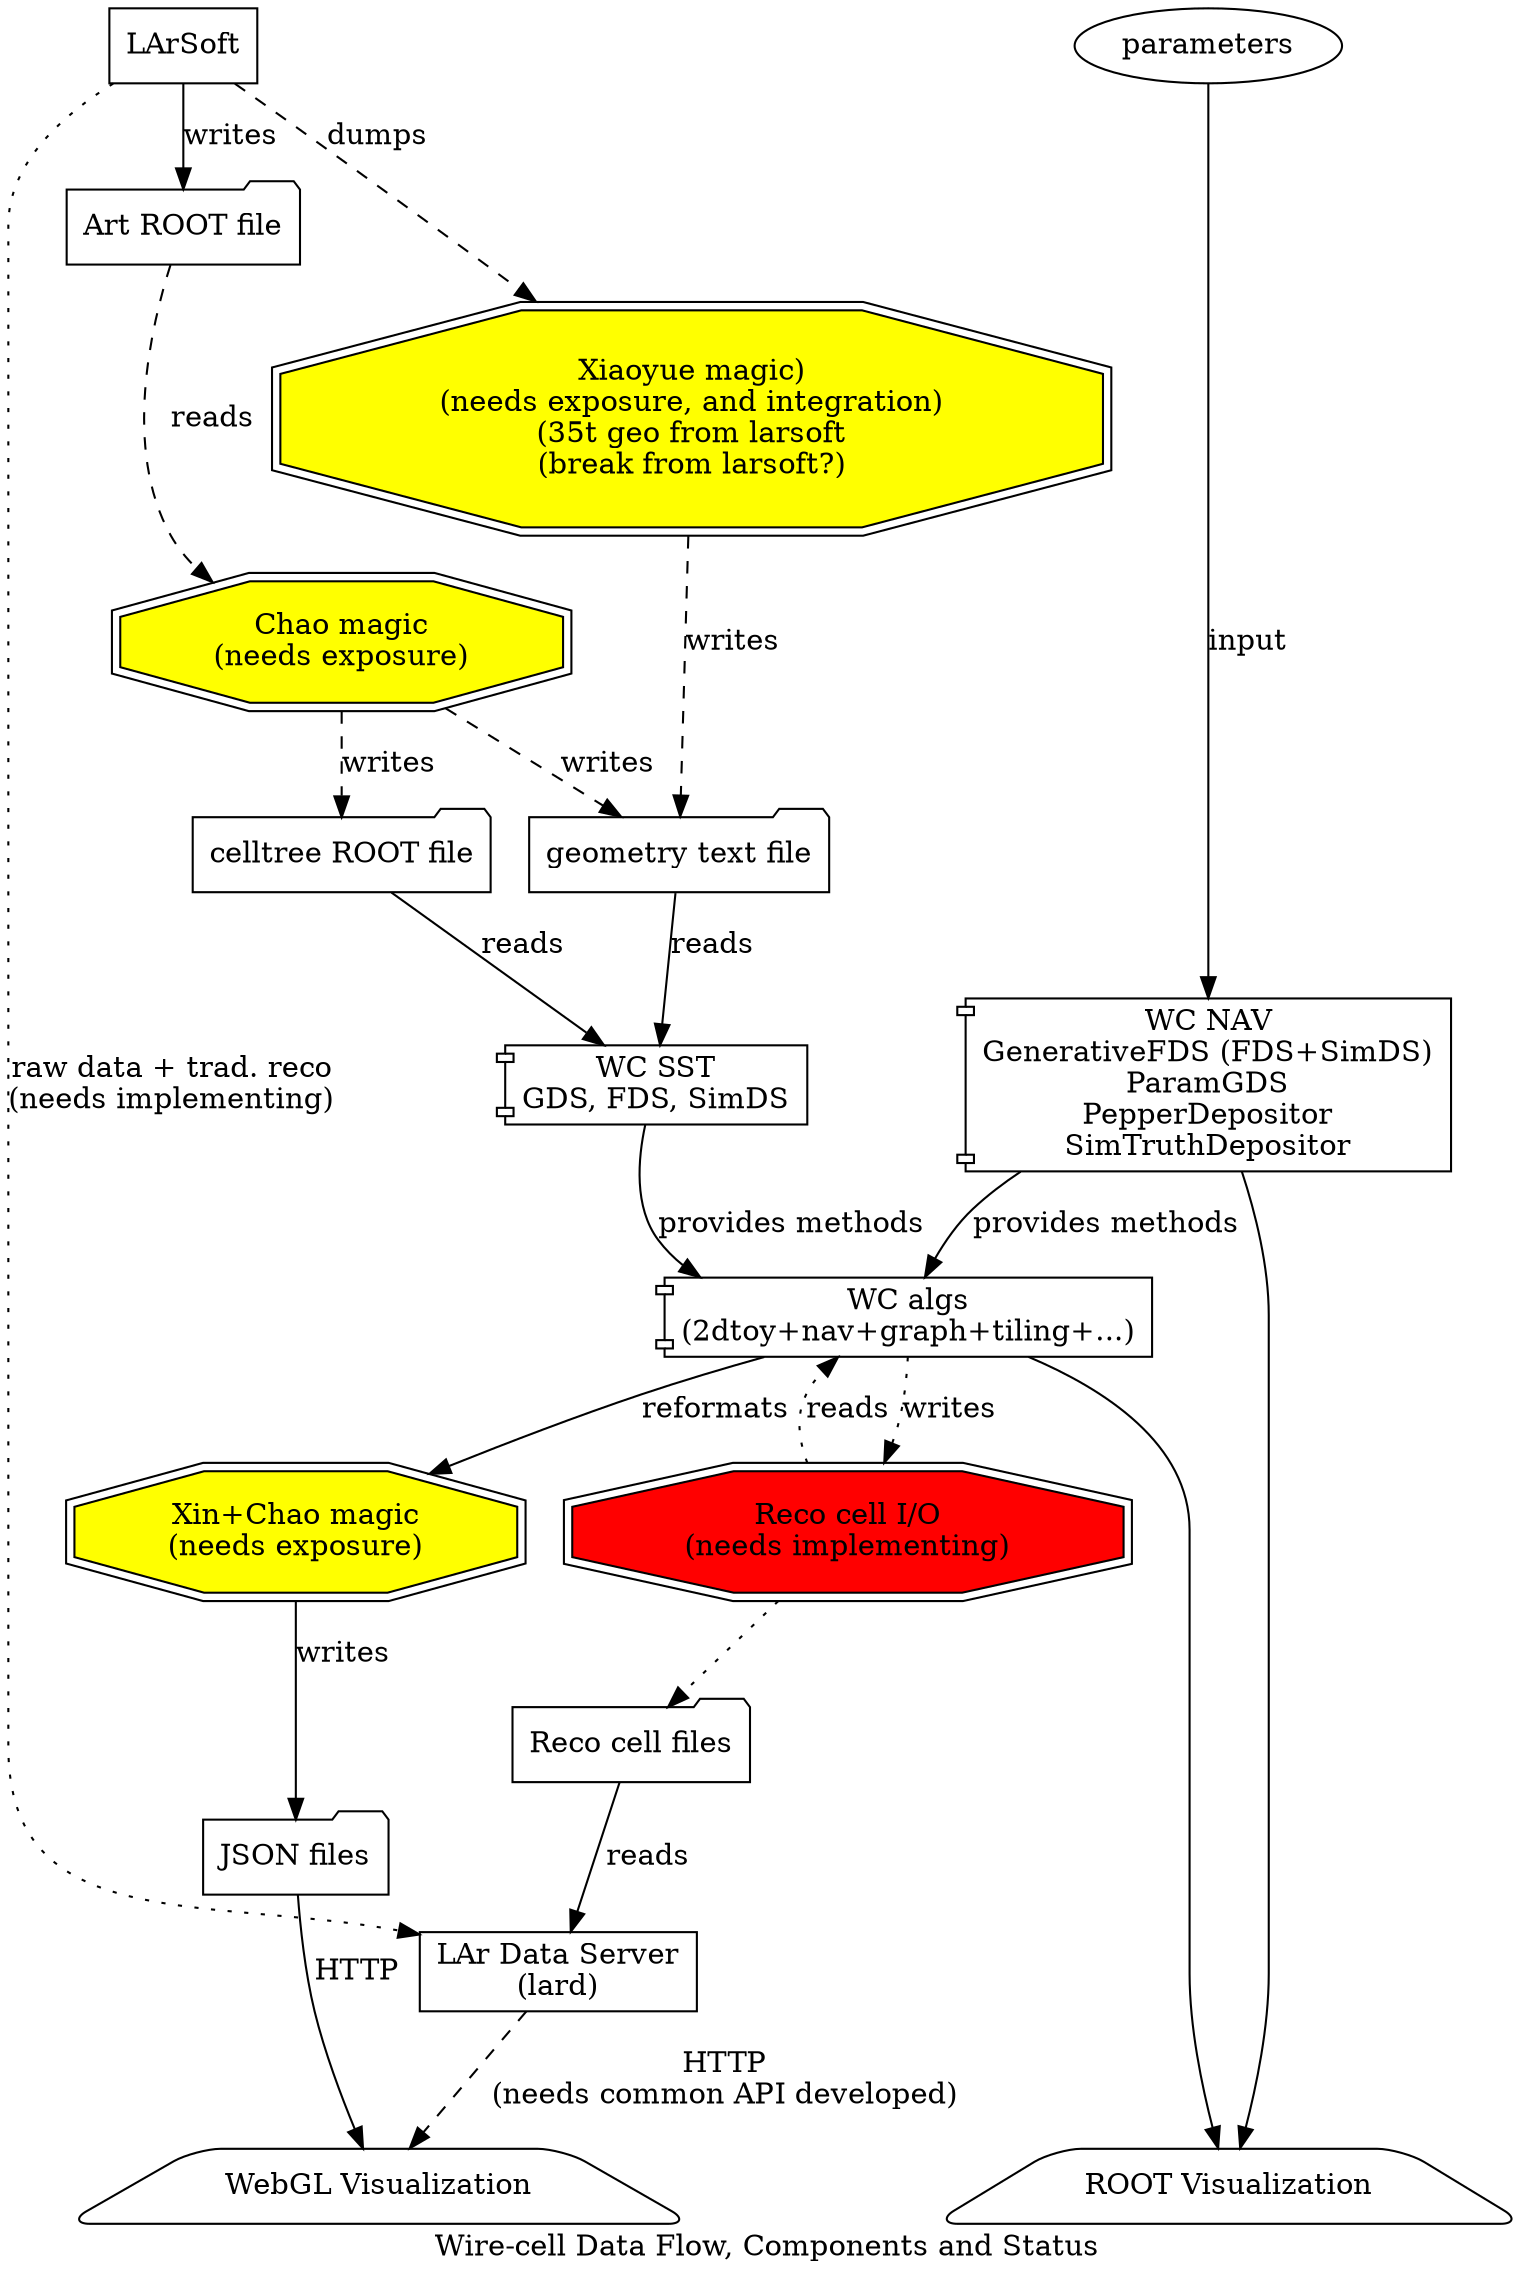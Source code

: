 digraph "G" {
	label="Wire-cell Data Flow, Components and Status";

	larsoft[shape=box,label="LArSoft"];
	larfile[shape=folder, label="Art ROOT file"];
	chao[fillcolor=yellow,style=filled,shape=doubleoctagon,label="Chao magic\n(needs exposure)"];
	xiaoyue[fillcolor=yellow,style=filled,shape=doubleoctagon,label="Xiaoyue magic)\n(needs exposure, and integration)\n(35t geo from larsoft\n(break from larsoft?)"];
	celltree[shape=folder, label="celltree ROOT file"];
	geomfile[shape=folder, label="geometry text file"];
	sst[shape=component,label="WC SST\nGDS, FDS, SimDS"];
	params[shape=ellipse,label="parameters"];
	
	nav[shape=component,label="WC NAV\nGenerativeFDS (FDS+SimDS)\nParamGDS\nPepperDepositor\nSimTruthDepositor"];
	algs[shape=component,label="WC algs\n(2dtoy+nav+graph+tiling+...)"];

	cellio[style=filled,fillcolor=red,shape=doubleoctagon,label="Reco cell I/O\n(needs implementing)"];
	cellfile[shape=folder,label="Reco cell files"];

	xinchao[fillcolor=yellow,style=filled,shape=doubleoctagon,label="Xin+Chao magic\n(needs exposure)"];
	json[shape=folder,label="JSON files"];
	
	lard[shape=box,label="LAr Data Server\n(lard)"];
	disp[style=rounded,shape=trapezium,label="WebGL Visualization"];
	rootvis[style=rounded,shape=trapezium,label="ROOT Visualization"];

	{rank=same; larsoft; params}

	{rank=same; disp; rootvis}

	larsoft->larfile[label="writes"];
	larfile->chao[style="dashed",label="reads"];
	chao->celltree[style="dashed",label="writes"];
	chao->geomfile[style="dashed",label="writes"];
	larsoft->xiaoyue[style=dashed,label="dumps"];
	xiaoyue->geomfile[style=dashed,label="writes"];

	celltree->sst[label="reads"];
	geomfile->sst[label="reads"];
	sst->algs[label="provides methods"];

	params->nav[label="input"];
	nav->algs[label="provides methods"];
	nav->rootvis;

	algs->cellio[style="dotted",label="writes"];
	cellio->algs[style="dotted",label="reads"];
	cellio->cellfile[style="dotted"];
	cellfile->lard[label="reads"];

	lard->disp[style=dashed, label="HTTP\n(needs common API developed)"];
	larsoft->lard[style=dotted, label="raw data + trad. reco\n(needs implementing)"];

	algs->xinchao[label="reformats"];
	xinchao->json[label="writes"];
	json->disp[label="HTTP"];

	algs->rootvis;
}